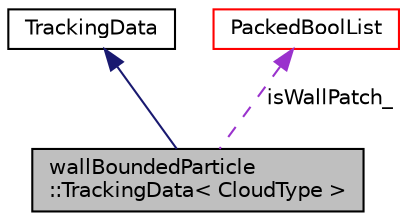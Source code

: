 digraph "wallBoundedParticle::TrackingData&lt; CloudType &gt;"
{
  bgcolor="transparent";
  edge [fontname="Helvetica",fontsize="10",labelfontname="Helvetica",labelfontsize="10"];
  node [fontname="Helvetica",fontsize="10",shape=record];
  Node1 [label="wallBoundedParticle\l::TrackingData\< CloudType \>",height=0.2,width=0.4,color="black", fillcolor="grey75", style="filled", fontcolor="black"];
  Node2 -> Node1 [dir="back",color="midnightblue",fontsize="10",style="solid",fontname="Helvetica"];
  Node2 [label="TrackingData",height=0.2,width=0.4,color="black",URL="$a02748.html"];
  Node3 -> Node1 [dir="back",color="darkorchid3",fontsize="10",style="dashed",label=" isWallPatch_" ,fontname="Helvetica"];
  Node3 [label="PackedBoolList",height=0.2,width=0.4,color="red",URL="$a01799.html",tooltip="A bit-packed bool list. "];
}
